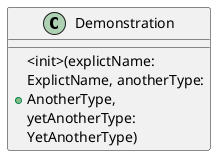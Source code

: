 {
  "sha1": "86k3dgtvrt94rayd6fu4sxziidku15k",
  "insertion": {
    "when": "2024-05-30T20:48:21.354Z",
    "url": "https://github.com/plantuml/plantuml/issues/104#issuecomment-516543422",
    "user": "plantuml@gmail.com"
  }
}
@startuml
skinparam wrapWidth 200
class Demonstration {
  +<init>(explictName: ExplictName, anotherType: AnotherType, yetAnotherType: YetAnotherType)
}
@enduml
